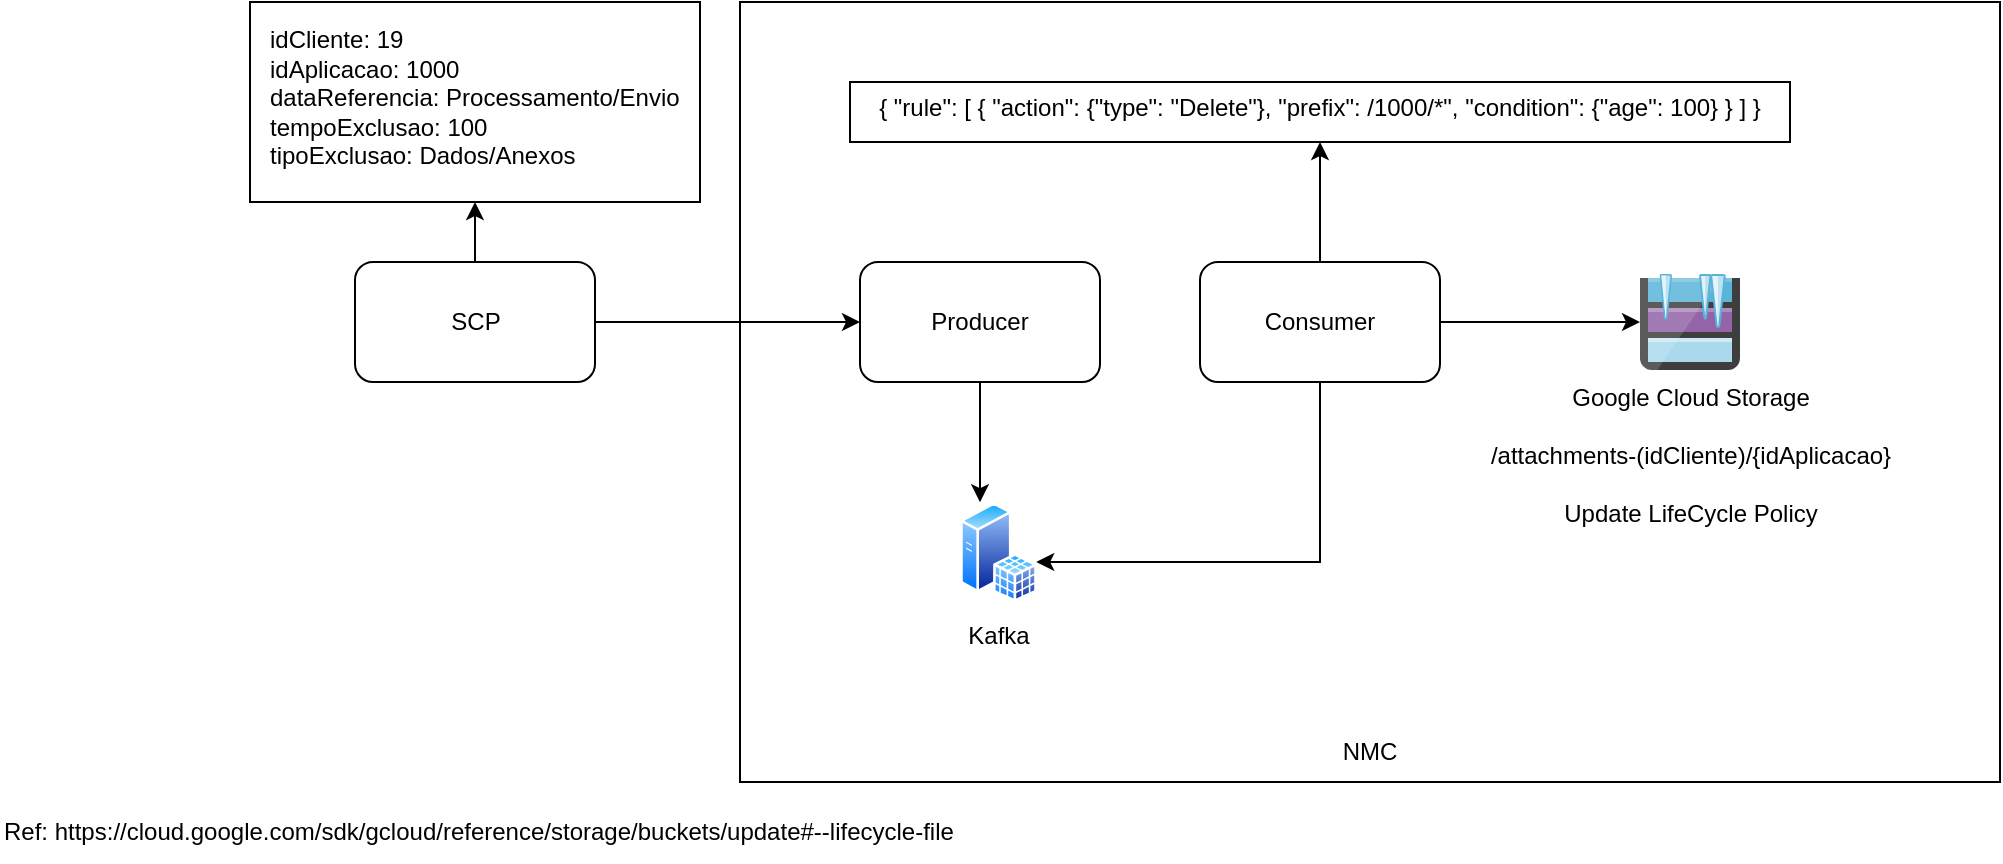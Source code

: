 <mxfile version="24.7.14">
  <diagram name="Página-1" id="cIBUKw9bJPCPaL0U218F">
    <mxGraphModel dx="1120" dy="1603" grid="1" gridSize="10" guides="1" tooltips="1" connect="1" arrows="1" fold="1" page="1" pageScale="1" pageWidth="827" pageHeight="1169" math="0" shadow="0">
      <root>
        <mxCell id="0" />
        <mxCell id="1" parent="0" />
        <mxCell id="5A4_8D4nX78AZujlMm8u-31" value="" style="edgeStyle=orthogonalEdgeStyle;rounded=0;orthogonalLoop=1;jettySize=auto;html=1;" parent="1" source="5A4_8D4nX78AZujlMm8u-1" target="5A4_8D4nX78AZujlMm8u-30" edge="1">
          <mxGeometry relative="1" as="geometry" />
        </mxCell>
        <mxCell id="5A4_8D4nX78AZujlMm8u-1" value="SCP" style="rounded=1;whiteSpace=wrap;html=1;" parent="1" vertex="1">
          <mxGeometry x="197.5" y="90" width="120" height="60" as="geometry" />
        </mxCell>
        <mxCell id="5A4_8D4nX78AZujlMm8u-25" value="&lt;div&gt;&lt;span style=&quot;background-color: initial;&quot;&gt;&lt;br&gt;&lt;/span&gt;&lt;/div&gt;&lt;div&gt;&lt;span style=&quot;background-color: initial;&quot;&gt;&lt;br&gt;&lt;/span&gt;&lt;/div&gt;&lt;div&gt;&lt;span style=&quot;background-color: initial;&quot;&gt;&lt;br&gt;&lt;/span&gt;&lt;/div&gt;&lt;div&gt;&lt;span style=&quot;background-color: initial;&quot;&gt;&lt;br&gt;&lt;/span&gt;&lt;/div&gt;&lt;div&gt;&lt;span style=&quot;background-color: initial;&quot;&gt;&lt;br&gt;&lt;/span&gt;&lt;/div&gt;&lt;div&gt;&lt;span style=&quot;background-color: initial;&quot;&gt;&lt;br&gt;&lt;/span&gt;&lt;/div&gt;&lt;div&gt;&lt;span style=&quot;background-color: initial;&quot;&gt;&lt;br&gt;&lt;/span&gt;&lt;/div&gt;&lt;div&gt;&lt;span style=&quot;background-color: initial;&quot;&gt;&lt;br&gt;&lt;/span&gt;&lt;/div&gt;&lt;div&gt;&lt;span style=&quot;background-color: initial;&quot;&gt;&lt;br&gt;&lt;/span&gt;&lt;/div&gt;&lt;div&gt;&lt;span style=&quot;background-color: initial;&quot;&gt;&lt;br&gt;&lt;/span&gt;&lt;/div&gt;&lt;div&gt;&lt;span style=&quot;background-color: initial;&quot;&gt;&lt;br&gt;&lt;/span&gt;&lt;/div&gt;&lt;div&gt;&lt;span style=&quot;background-color: initial;&quot;&gt;&lt;br&gt;&lt;/span&gt;&lt;/div&gt;&lt;div&gt;&lt;span style=&quot;background-color: initial;&quot;&gt;&lt;br&gt;&lt;/span&gt;&lt;/div&gt;&lt;div&gt;&lt;span style=&quot;background-color: initial;&quot;&gt;&lt;br&gt;&lt;/span&gt;&lt;/div&gt;&lt;div&gt;&lt;span style=&quot;background-color: initial;&quot;&gt;&lt;br&gt;&lt;/span&gt;&lt;/div&gt;&lt;div&gt;&lt;span style=&quot;background-color: initial;&quot;&gt;&lt;br&gt;&lt;/span&gt;&lt;/div&gt;&lt;div&gt;&lt;span style=&quot;background-color: initial;&quot;&gt;&lt;br&gt;&lt;/span&gt;&lt;/div&gt;&lt;div&gt;&lt;span style=&quot;background-color: initial;&quot;&gt;&lt;br&gt;&lt;/span&gt;&lt;/div&gt;&lt;div&gt;&lt;span style=&quot;background-color: initial;&quot;&gt;&lt;br&gt;&lt;/span&gt;&lt;/div&gt;&lt;div&gt;&lt;span style=&quot;background-color: initial;&quot;&gt;&lt;br&gt;&lt;/span&gt;&lt;/div&gt;&lt;div&gt;&lt;span style=&quot;background-color: initial;&quot;&gt;&lt;br&gt;&lt;/span&gt;&lt;/div&gt;&lt;div&gt;&lt;span style=&quot;background-color: initial;&quot;&gt;&lt;br&gt;&lt;/span&gt;&lt;/div&gt;&lt;div&gt;&lt;span style=&quot;background-color: initial;&quot;&gt;&lt;br&gt;&lt;/span&gt;&lt;/div&gt;&lt;div&gt;&lt;span style=&quot;background-color: initial;&quot;&gt;&lt;br&gt;&lt;/span&gt;&lt;/div&gt;&lt;div&gt;&lt;span style=&quot;background-color: initial;&quot;&gt;&lt;br&gt;&lt;/span&gt;&lt;/div&gt;&lt;div&gt;&lt;span style=&quot;background-color: initial;&quot;&gt;NMC&lt;/span&gt;&lt;br&gt;&lt;/div&gt;" style="rounded=0;whiteSpace=wrap;html=1;labelPosition=center;verticalLabelPosition=middle;align=center;verticalAlign=middle;" parent="1" vertex="1">
          <mxGeometry x="390" y="-40" width="630" height="390" as="geometry" />
        </mxCell>
        <mxCell id="5A4_8D4nX78AZujlMm8u-24" style="edgeStyle=orthogonalEdgeStyle;rounded=0;orthogonalLoop=1;jettySize=auto;html=1;" parent="1" source="5A4_8D4nX78AZujlMm8u-1" target="5A4_8D4nX78AZujlMm8u-2" edge="1">
          <mxGeometry relative="1" as="geometry" />
        </mxCell>
        <mxCell id="5A4_8D4nX78AZujlMm8u-18" value="" style="edgeStyle=orthogonalEdgeStyle;rounded=0;orthogonalLoop=1;jettySize=auto;html=1;" parent="1" source="5A4_8D4nX78AZujlMm8u-2" edge="1">
          <mxGeometry relative="1" as="geometry">
            <mxPoint x="510" y="210.125" as="targetPoint" />
          </mxGeometry>
        </mxCell>
        <mxCell id="5A4_8D4nX78AZujlMm8u-2" value="Producer" style="rounded=1;whiteSpace=wrap;html=1;" parent="1" vertex="1">
          <mxGeometry x="450" y="90" width="120" height="60" as="geometry" />
        </mxCell>
        <mxCell id="5A4_8D4nX78AZujlMm8u-20" style="edgeStyle=orthogonalEdgeStyle;rounded=0;orthogonalLoop=1;jettySize=auto;html=1;" parent="1" source="5A4_8D4nX78AZujlMm8u-19" target="5A4_8D4nX78AZujlMm8u-29" edge="1">
          <mxGeometry relative="1" as="geometry">
            <mxPoint x="549" y="240" as="targetPoint" />
            <Array as="points">
              <mxPoint x="680" y="240" />
            </Array>
          </mxGeometry>
        </mxCell>
        <mxCell id="5A4_8D4nX78AZujlMm8u-23" style="edgeStyle=orthogonalEdgeStyle;rounded=0;orthogonalLoop=1;jettySize=auto;html=1;" parent="1" source="5A4_8D4nX78AZujlMm8u-19" target="5A4_8D4nX78AZujlMm8u-22" edge="1">
          <mxGeometry relative="1" as="geometry" />
        </mxCell>
        <mxCell id="5A4_8D4nX78AZujlMm8u-28" value="" style="edgeStyle=orthogonalEdgeStyle;rounded=0;orthogonalLoop=1;jettySize=auto;html=1;" parent="1" source="5A4_8D4nX78AZujlMm8u-19" target="5A4_8D4nX78AZujlMm8u-27" edge="1">
          <mxGeometry relative="1" as="geometry" />
        </mxCell>
        <mxCell id="5A4_8D4nX78AZujlMm8u-19" value="Consumer" style="rounded=1;whiteSpace=wrap;html=1;" parent="1" vertex="1">
          <mxGeometry x="620" y="90" width="120" height="60" as="geometry" />
        </mxCell>
        <mxCell id="5A4_8D4nX78AZujlMm8u-22" value="Google Cloud Storage&lt;div&gt;&lt;br&gt;&lt;/div&gt;&lt;div&gt;/attachments-(idCliente)/{idAplicacao}&lt;/div&gt;&lt;div&gt;&lt;br&gt;&lt;/div&gt;&lt;div&gt;Update LifeCycle Policy&lt;/div&gt;" style="image;sketch=0;aspect=fixed;html=1;points=[];align=center;fontSize=12;image=img/lib/mscae/Archive_Storage.svg;" parent="1" vertex="1">
          <mxGeometry x="840" y="96" width="50" height="48" as="geometry" />
        </mxCell>
        <mxCell id="5A4_8D4nX78AZujlMm8u-26" value="Ref: https://cloud.google.com/sdk/gcloud/reference/storage/buckets/update#--lifecycle-file" style="text;html=1;align=left;verticalAlign=middle;whiteSpace=wrap;rounded=0;" parent="1" vertex="1">
          <mxGeometry x="20" y="360" width="500" height="30" as="geometry" />
        </mxCell>
        <mxCell id="5A4_8D4nX78AZujlMm8u-27" value="&lt;div&gt;{ &quot;rule&quot;: [ { &quot;action&quot;: {&quot;type&quot;: &quot;Delete&quot;}, &quot;prefix&quot;: /1000/*&quot;, &quot;condition&quot;: {&quot;age&quot;: 100} } ] }&lt;/div&gt;&lt;div&gt;&lt;br&gt;&lt;/div&gt;" style="text;html=1;align=center;verticalAlign=middle;whiteSpace=wrap;rounded=0;fillColor=none;strokeColor=default;spacingTop=10;" parent="1" vertex="1">
          <mxGeometry x="445" width="470" height="30" as="geometry" />
        </mxCell>
        <mxCell id="5A4_8D4nX78AZujlMm8u-29" value="Kafka" style="image;aspect=fixed;perimeter=ellipsePerimeter;html=1;align=center;shadow=0;dashed=0;spacingTop=3;image=img/lib/active_directory/sql_server.svg;" parent="1" vertex="1">
          <mxGeometry x="500" y="210" width="38.5" height="50" as="geometry" />
        </mxCell>
        <mxCell id="5A4_8D4nX78AZujlMm8u-30" value="&lt;div&gt;idCliente: 19&lt;/div&gt;&lt;div&gt;idAplicacao: 1000&lt;/div&gt;&lt;div&gt;dataReferencia: Processamento/Envio&lt;/div&gt;&lt;div&gt;tempoExclusao: 100&lt;/div&gt;&lt;div&gt;tipoExclusao: Dados/Anexos&lt;/div&gt;&lt;div&gt;&lt;br&gt;&lt;/div&gt;" style="text;html=1;align=left;verticalAlign=middle;whiteSpace=wrap;rounded=0;fillColor=none;strokeColor=default;spacingTop=10;spacingLeft=10;spacing=0;" parent="1" vertex="1">
          <mxGeometry x="145" y="-40" width="225" height="100" as="geometry" />
        </mxCell>
      </root>
    </mxGraphModel>
  </diagram>
</mxfile>
